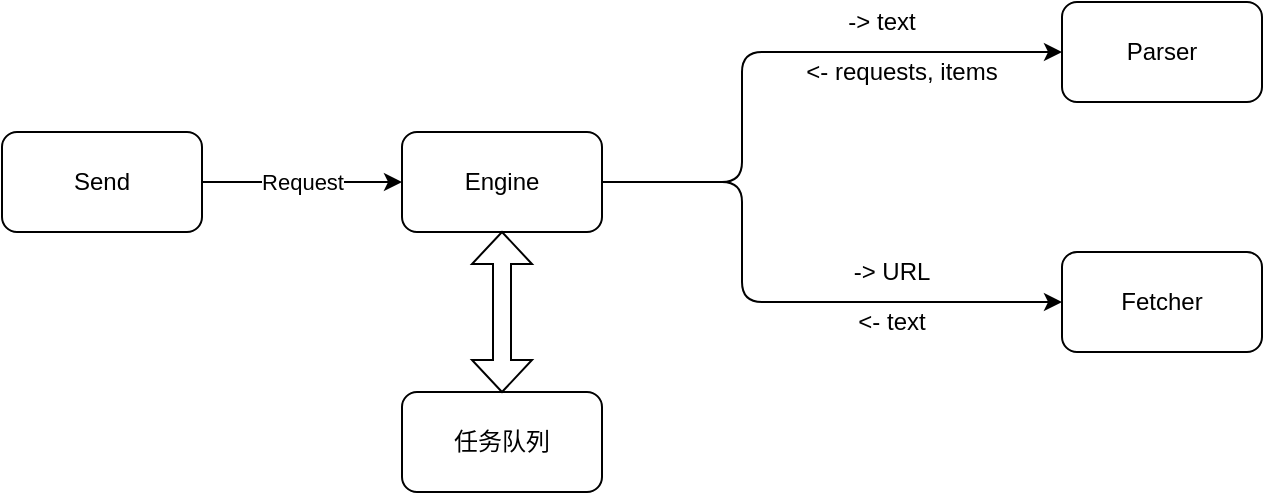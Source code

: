 <mxfile version="12.2.3" pages="1"><diagram id="T8mZjG-J3eAJhaY8Wedd" name="Page-1"><mxGraphModel dx="1134" dy="678" grid="1" gridSize="10" guides="1" tooltips="1" connect="1" arrows="1" fold="1" page="1" pageScale="1" pageWidth="1169" pageHeight="1654" math="0" shadow="0"><root><mxCell id="0"/><mxCell id="1" parent="0"/><mxCell id="YXjug9N9SIe61CZffun6-1" value="Send" style="rounded=1;whiteSpace=wrap;html=1;" vertex="1" parent="1"><mxGeometry x="230" y="200" width="100" height="50" as="geometry"/></mxCell><mxCell id="YXjug9N9SIe61CZffun6-2" value="任务队列" style="rounded=1;whiteSpace=wrap;html=1;" vertex="1" parent="1"><mxGeometry x="430" y="330" width="100" height="50" as="geometry"/></mxCell><mxCell id="YXjug9N9SIe61CZffun6-3" value="Engine" style="rounded=1;whiteSpace=wrap;html=1;" vertex="1" parent="1"><mxGeometry x="430" y="200" width="100" height="50" as="geometry"/></mxCell><mxCell id="YXjug9N9SIe61CZffun6-4" value="Fetcher" style="rounded=1;whiteSpace=wrap;html=1;" vertex="1" parent="1"><mxGeometry x="760" y="260" width="100" height="50" as="geometry"/></mxCell><mxCell id="YXjug9N9SIe61CZffun6-5" value="Parser" style="rounded=1;whiteSpace=wrap;html=1;" vertex="1" parent="1"><mxGeometry x="760" y="135" width="100" height="50" as="geometry"/></mxCell><mxCell id="YXjug9N9SIe61CZffun6-6" value="Request" style="endArrow=classic;html=1;exitX=1;exitY=0.5;exitDx=0;exitDy=0;" edge="1" parent="1" source="YXjug9N9SIe61CZffun6-1" target="YXjug9N9SIe61CZffun6-3"><mxGeometry width="50" height="50" relative="1" as="geometry"><mxPoint x="230" y="450" as="sourcePoint"/><mxPoint x="280" y="400" as="targetPoint"/></mxGeometry></mxCell><mxCell id="YXjug9N9SIe61CZffun6-7" value="" style="shape=doubleArrow;direction=south;whiteSpace=wrap;html=1;" vertex="1" parent="1"><mxGeometry x="465" y="250" width="30" height="80" as="geometry"/></mxCell><mxCell id="YXjug9N9SIe61CZffun6-9" value="" style="edgeStyle=elbowEdgeStyle;elbow=horizontal;endArrow=classic;html=1;exitX=1;exitY=0.5;exitDx=0;exitDy=0;entryX=0;entryY=0.5;entryDx=0;entryDy=0;" edge="1" parent="1" source="YXjug9N9SIe61CZffun6-3" target="YXjug9N9SIe61CZffun6-5"><mxGeometry width="50" height="50" relative="1" as="geometry"><mxPoint x="230" y="450" as="sourcePoint"/><mxPoint x="280" y="400" as="targetPoint"/><Array as="points"><mxPoint x="600" y="220"/></Array></mxGeometry></mxCell><mxCell id="YXjug9N9SIe61CZffun6-10" value="" style="edgeStyle=elbowEdgeStyle;elbow=horizontal;endArrow=classic;html=1;exitX=1;exitY=0.5;exitDx=0;exitDy=0;entryX=0;entryY=0.5;entryDx=0;entryDy=0;" edge="1" parent="1" source="YXjug9N9SIe61CZffun6-3" target="YXjug9N9SIe61CZffun6-4"><mxGeometry width="50" height="50" relative="1" as="geometry"><mxPoint x="230" y="450" as="sourcePoint"/><mxPoint x="280" y="400" as="targetPoint"/><Array as="points"><mxPoint x="600" y="260"/></Array></mxGeometry></mxCell><mxCell id="YXjug9N9SIe61CZffun6-11" value="-&amp;gt; text" style="text;html=1;strokeColor=none;fillColor=none;align=center;verticalAlign=middle;whiteSpace=wrap;rounded=0;" vertex="1" parent="1"><mxGeometry x="650" y="135" width="40" height="20" as="geometry"/></mxCell><mxCell id="YXjug9N9SIe61CZffun6-12" value="&amp;lt;- requests, items" style="text;html=1;strokeColor=none;fillColor=none;align=center;verticalAlign=middle;whiteSpace=wrap;rounded=0;" vertex="1" parent="1"><mxGeometry x="620" y="160" width="120" height="20" as="geometry"/></mxCell><mxCell id="YXjug9N9SIe61CZffun6-13" value="-&amp;gt; URL" style="text;html=1;strokeColor=none;fillColor=none;align=center;verticalAlign=middle;whiteSpace=wrap;rounded=0;" vertex="1" parent="1"><mxGeometry x="650" y="260" width="50" height="20" as="geometry"/></mxCell><mxCell id="YXjug9N9SIe61CZffun6-14" value="&amp;lt;- text" style="text;html=1;strokeColor=none;fillColor=none;align=center;verticalAlign=middle;whiteSpace=wrap;rounded=0;" vertex="1" parent="1"><mxGeometry x="630" y="285" width="90" height="20" as="geometry"/></mxCell></root></mxGraphModel></diagram></mxfile>